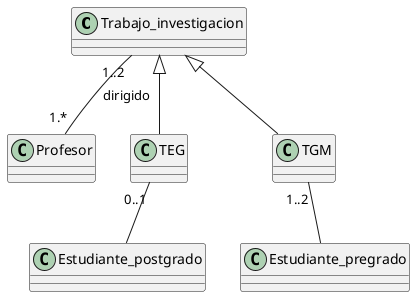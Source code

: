 @startuml Trabajos de investigacion
class Trabajo_investigacion{

}
class Profesor{

}
class TEG{

}
class TGM{

}
class Estudiante_pregrado{

}
class Estudiante_postgrado{

}
Trabajo_investigacion <|-- TEG
Trabajo_investigacion <|-- TGM
Trabajo_investigacion "1..2" -- "1.*" Profesor : dirigido
TEG "0..1" -- Estudiante_postgrado
TGM "1..2" -- Estudiante_pregrado


@enduml